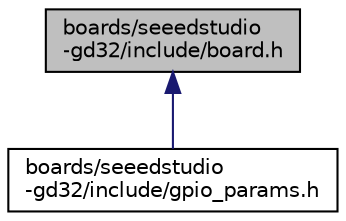 digraph "boards/seeedstudio-gd32/include/board.h"
{
 // LATEX_PDF_SIZE
  edge [fontname="Helvetica",fontsize="10",labelfontname="Helvetica",labelfontsize="10"];
  node [fontname="Helvetica",fontsize="10",shape=record];
  Node1 [label="boards/seeedstudio\l-gd32/include/board.h",height=0.2,width=0.4,color="black", fillcolor="grey75", style="filled", fontcolor="black",tooltip="Board specific definitions for the SeeedStudio GD32 RISC-V board."];
  Node1 -> Node2 [dir="back",color="midnightblue",fontsize="10",style="solid",fontname="Helvetica"];
  Node2 [label="boards/seeedstudio\l-gd32/include/gpio_params.h",height=0.2,width=0.4,color="black", fillcolor="white", style="filled",URL="$seeedstudio-gd32_2include_2gpio__params_8h.html",tooltip="Configuration of SAUL mapped GPIO pins."];
}
